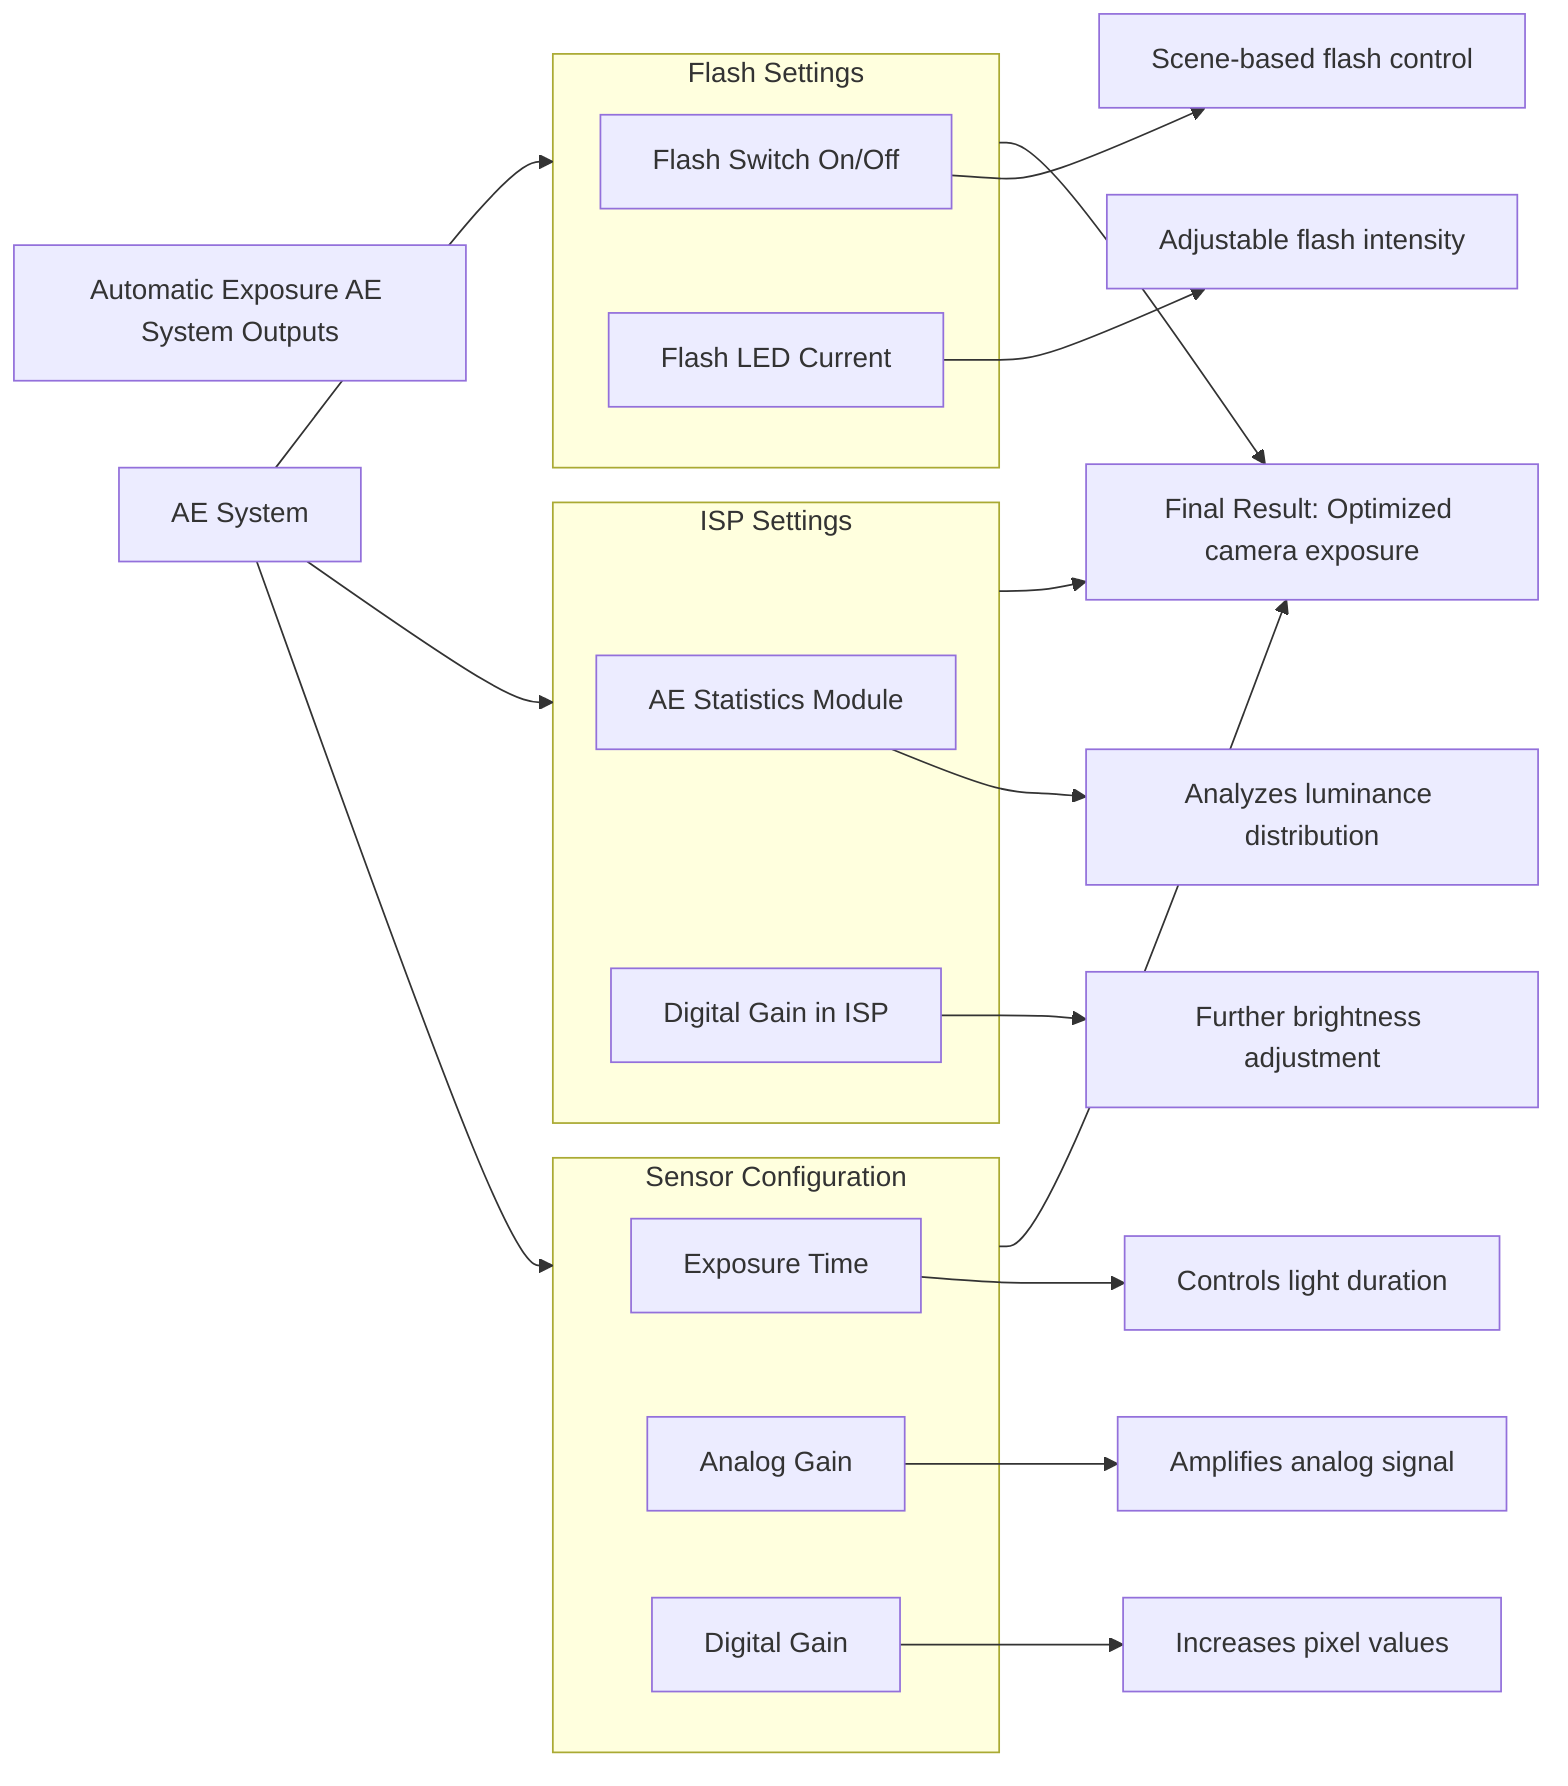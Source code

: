 flowchart LR
    A[Automatic Exposure AE System Outputs]
    
    B[AE System]
    
    subgraph C[Sensor Configuration]
        D[Exposure Time]
        E[Analog Gain]
        F[Digital Gain]
    end
    
    subgraph G[ISP Settings]
        H[AE Statistics Module]
        I[Digital Gain in ISP]
    end
    
    subgraph J[Flash Settings]
        K[Flash Switch On/Off]
        L[Flash LED Current]
    end
    
    B --> C
    B --> G
    B --> J
    
    C --> M[Final Result: Optimized camera exposure]
    G --> M
    J --> M
    
    D --> N[Controls light duration]
    E --> O[Amplifies analog signal]
    F --> P[Increases pixel values]
    H --> Q[Analyzes luminance distribution]
    I --> R[Further brightness adjustment]
    K --> S[Scene-based flash control]
    L --> T[Adjustable flash intensity]